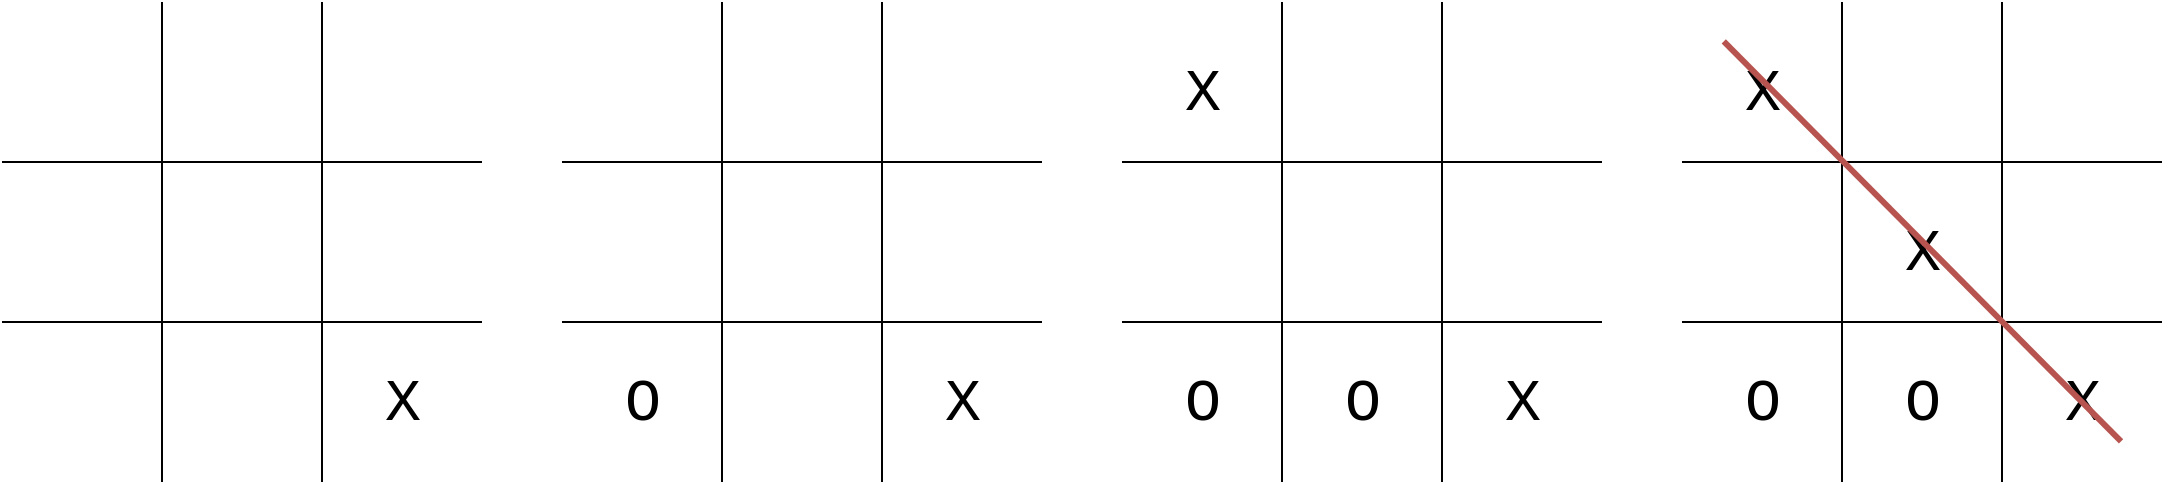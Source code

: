 <mxfile version="20.1.1" type="device"><diagram id="5GFSlamdHWp1mPRFk056" name="Page-1"><mxGraphModel dx="826" dy="450" grid="1" gridSize="10" guides="1" tooltips="1" connect="1" arrows="1" fold="1" page="1" pageScale="1" pageWidth="850" pageHeight="1100" math="0" shadow="0"><root><mxCell id="0"/><mxCell id="1" parent="0"/><mxCell id="hgjFo_oYPWtcGY93SqQB-1" value="" style="endArrow=none;html=1;rounded=0;" edge="1" parent="1"><mxGeometry width="50" height="50" relative="1" as="geometry"><mxPoint x="200" y="280" as="sourcePoint"/><mxPoint x="200" y="40" as="targetPoint"/></mxGeometry></mxCell><mxCell id="hgjFo_oYPWtcGY93SqQB-2" value="" style="endArrow=none;html=1;rounded=0;" edge="1" parent="1"><mxGeometry width="50" height="50" relative="1" as="geometry"><mxPoint x="280" y="280" as="sourcePoint"/><mxPoint x="280" y="40" as="targetPoint"/></mxGeometry></mxCell><mxCell id="hgjFo_oYPWtcGY93SqQB-3" value="" style="endArrow=none;html=1;rounded=0;" edge="1" parent="1"><mxGeometry width="50" height="50" relative="1" as="geometry"><mxPoint x="120" y="120" as="sourcePoint"/><mxPoint x="360" y="120" as="targetPoint"/></mxGeometry></mxCell><mxCell id="hgjFo_oYPWtcGY93SqQB-5" value="" style="endArrow=none;html=1;rounded=0;" edge="1" parent="1"><mxGeometry width="50" height="50" relative="1" as="geometry"><mxPoint x="120.0" y="200" as="sourcePoint"/><mxPoint x="360" y="200" as="targetPoint"/></mxGeometry></mxCell><mxCell id="hgjFo_oYPWtcGY93SqQB-18" value="" style="endArrow=none;html=1;rounded=0;" edge="1" parent="1"><mxGeometry width="50" height="50" relative="1" as="geometry"><mxPoint x="480" y="280" as="sourcePoint"/><mxPoint x="480" y="40" as="targetPoint"/></mxGeometry></mxCell><mxCell id="hgjFo_oYPWtcGY93SqQB-19" value="" style="endArrow=none;html=1;rounded=0;" edge="1" parent="1"><mxGeometry width="50" height="50" relative="1" as="geometry"><mxPoint x="560" y="280" as="sourcePoint"/><mxPoint x="560" y="40" as="targetPoint"/></mxGeometry></mxCell><mxCell id="hgjFo_oYPWtcGY93SqQB-20" value="" style="endArrow=none;html=1;rounded=0;" edge="1" parent="1"><mxGeometry width="50" height="50" relative="1" as="geometry"><mxPoint x="400.0" y="120" as="sourcePoint"/><mxPoint x="640" y="120" as="targetPoint"/></mxGeometry></mxCell><mxCell id="hgjFo_oYPWtcGY93SqQB-21" value="" style="endArrow=none;html=1;rounded=0;" edge="1" parent="1"><mxGeometry width="50" height="50" relative="1" as="geometry"><mxPoint x="400.0" y="200" as="sourcePoint"/><mxPoint x="640" y="200" as="targetPoint"/></mxGeometry></mxCell><mxCell id="hgjFo_oYPWtcGY93SqQB-22" value="" style="endArrow=none;html=1;rounded=0;" edge="1" parent="1"><mxGeometry width="50" height="50" relative="1" as="geometry"><mxPoint x="760" y="280" as="sourcePoint"/><mxPoint x="760" y="40" as="targetPoint"/></mxGeometry></mxCell><mxCell id="hgjFo_oYPWtcGY93SqQB-23" value="" style="endArrow=none;html=1;rounded=0;" edge="1" parent="1"><mxGeometry width="50" height="50" relative="1" as="geometry"><mxPoint x="840" y="280" as="sourcePoint"/><mxPoint x="840" y="40" as="targetPoint"/></mxGeometry></mxCell><mxCell id="hgjFo_oYPWtcGY93SqQB-24" value="" style="endArrow=none;html=1;rounded=0;" edge="1" parent="1"><mxGeometry width="50" height="50" relative="1" as="geometry"><mxPoint x="680.0" y="120" as="sourcePoint"/><mxPoint x="920" y="120" as="targetPoint"/></mxGeometry></mxCell><mxCell id="hgjFo_oYPWtcGY93SqQB-25" value="" style="endArrow=none;html=1;rounded=0;" edge="1" parent="1"><mxGeometry width="50" height="50" relative="1" as="geometry"><mxPoint x="680.0" y="200" as="sourcePoint"/><mxPoint x="920" y="200" as="targetPoint"/></mxGeometry></mxCell><mxCell id="hgjFo_oYPWtcGY93SqQB-26" value="" style="endArrow=none;html=1;rounded=0;" edge="1" parent="1"><mxGeometry width="50" height="50" relative="1" as="geometry"><mxPoint x="1040" y="280" as="sourcePoint"/><mxPoint x="1040" y="40" as="targetPoint"/></mxGeometry></mxCell><mxCell id="hgjFo_oYPWtcGY93SqQB-27" value="" style="endArrow=none;html=1;rounded=0;" edge="1" parent="1"><mxGeometry width="50" height="50" relative="1" as="geometry"><mxPoint x="1120" y="280" as="sourcePoint"/><mxPoint x="1120" y="40" as="targetPoint"/></mxGeometry></mxCell><mxCell id="hgjFo_oYPWtcGY93SqQB-28" value="" style="endArrow=none;html=1;rounded=0;" edge="1" parent="1"><mxGeometry width="50" height="50" relative="1" as="geometry"><mxPoint x="960.0" y="120" as="sourcePoint"/><mxPoint x="1200" y="120" as="targetPoint"/></mxGeometry></mxCell><mxCell id="hgjFo_oYPWtcGY93SqQB-29" value="" style="endArrow=none;html=1;rounded=0;" edge="1" parent="1"><mxGeometry width="50" height="50" relative="1" as="geometry"><mxPoint x="960.0" y="200" as="sourcePoint"/><mxPoint x="1200" y="200" as="targetPoint"/></mxGeometry></mxCell><mxCell id="hgjFo_oYPWtcGY93SqQB-30" value="&lt;font style=&quot;font-size: 30px;&quot; face=&quot;Courier New&quot;&gt;X&lt;/font&gt;" style="text;html=1;align=center;verticalAlign=middle;resizable=0;points=[];autosize=1;strokeColor=none;fillColor=none;" vertex="1" parent="1"><mxGeometry x="300" y="215" width="40" height="50" as="geometry"/></mxCell><mxCell id="hgjFo_oYPWtcGY93SqQB-31" value="&lt;font style=&quot;font-size: 30px;&quot; face=&quot;Courier New&quot;&gt;X&lt;/font&gt;" style="text;html=1;align=center;verticalAlign=middle;resizable=0;points=[];autosize=1;strokeColor=none;fillColor=none;" vertex="1" parent="1"><mxGeometry x="580" y="215" width="40" height="50" as="geometry"/></mxCell><mxCell id="hgjFo_oYPWtcGY93SqQB-32" value="&lt;font style=&quot;font-size: 30px;&quot; face=&quot;Courier New&quot;&gt;X&lt;/font&gt;" style="text;html=1;align=center;verticalAlign=middle;resizable=0;points=[];autosize=1;strokeColor=none;fillColor=none;" vertex="1" parent="1"><mxGeometry x="860" y="215" width="40" height="50" as="geometry"/></mxCell><mxCell id="hgjFo_oYPWtcGY93SqQB-33" value="&lt;font style=&quot;font-size: 30px;&quot; face=&quot;Courier New&quot;&gt;X&lt;/font&gt;" style="text;html=1;align=center;verticalAlign=middle;resizable=0;points=[];autosize=1;strokeColor=none;fillColor=none;" vertex="1" parent="1"><mxGeometry x="1140" y="215" width="40" height="50" as="geometry"/></mxCell><mxCell id="hgjFo_oYPWtcGY93SqQB-37" value="&lt;font style=&quot;font-size: 30px;&quot; face=&quot;Courier New&quot;&gt;X&lt;/font&gt;" style="text;html=1;align=center;verticalAlign=middle;resizable=0;points=[];autosize=1;strokeColor=none;fillColor=none;" vertex="1" parent="1"><mxGeometry x="1060" y="140" width="40" height="50" as="geometry"/></mxCell><mxCell id="hgjFo_oYPWtcGY93SqQB-38" value="&lt;font style=&quot;font-size: 30px;&quot; face=&quot;Courier New&quot;&gt;X&lt;/font&gt;" style="text;html=1;align=center;verticalAlign=middle;resizable=0;points=[];autosize=1;strokeColor=none;fillColor=none;" vertex="1" parent="1"><mxGeometry x="980" y="60" width="40" height="50" as="geometry"/></mxCell><mxCell id="hgjFo_oYPWtcGY93SqQB-39" value="&lt;font style=&quot;font-size: 30px;&quot; face=&quot;Courier New&quot;&gt;X&lt;/font&gt;" style="text;html=1;align=center;verticalAlign=middle;resizable=0;points=[];autosize=1;strokeColor=none;fillColor=none;" vertex="1" parent="1"><mxGeometry x="700" y="60" width="40" height="50" as="geometry"/></mxCell><mxCell id="hgjFo_oYPWtcGY93SqQB-42" value="O" style="text;html=1;align=center;verticalAlign=middle;resizable=0;points=[];autosize=1;strokeColor=none;fillColor=none;fontSize=30;fontFamily=Courier New;" vertex="1" parent="1"><mxGeometry x="420" y="215" width="40" height="50" as="geometry"/></mxCell><mxCell id="hgjFo_oYPWtcGY93SqQB-43" value="O" style="text;html=1;align=center;verticalAlign=middle;resizable=0;points=[];autosize=1;strokeColor=none;fillColor=none;fontSize=30;fontFamily=Courier New;" vertex="1" parent="1"><mxGeometry x="700" y="215" width="40" height="50" as="geometry"/></mxCell><mxCell id="hgjFo_oYPWtcGY93SqQB-44" value="O" style="text;html=1;align=center;verticalAlign=middle;resizable=0;points=[];autosize=1;strokeColor=none;fillColor=none;fontSize=30;fontFamily=Courier New;" vertex="1" parent="1"><mxGeometry x="780" y="215" width="40" height="50" as="geometry"/></mxCell><mxCell id="hgjFo_oYPWtcGY93SqQB-45" value="O" style="text;html=1;align=center;verticalAlign=middle;resizable=0;points=[];autosize=1;strokeColor=none;fillColor=none;fontSize=30;fontFamily=Courier New;" vertex="1" parent="1"><mxGeometry x="980" y="215" width="40" height="50" as="geometry"/></mxCell><mxCell id="hgjFo_oYPWtcGY93SqQB-46" value="O" style="text;html=1;align=center;verticalAlign=middle;resizable=0;points=[];autosize=1;strokeColor=none;fillColor=none;fontSize=30;fontFamily=Courier New;" vertex="1" parent="1"><mxGeometry x="1060" y="215" width="40" height="50" as="geometry"/></mxCell><mxCell id="hgjFo_oYPWtcGY93SqQB-47" value="" style="endArrow=none;html=1;rounded=0;fontFamily=Courier New;fontSize=30;entryX=0.022;entryY=-0.007;entryDx=0;entryDy=0;entryPerimeter=0;exitX=0.988;exitY=0.893;exitDx=0;exitDy=0;exitPerimeter=0;fillColor=#f8cecc;strokeColor=#b85450;strokeWidth=3;" edge="1" parent="1" source="hgjFo_oYPWtcGY93SqQB-33" target="hgjFo_oYPWtcGY93SqQB-38"><mxGeometry width="50" height="50" relative="1" as="geometry"><mxPoint x="1150" y="250" as="sourcePoint"/><mxPoint x="1200" y="200" as="targetPoint"/></mxGeometry></mxCell></root></mxGraphModel></diagram></mxfile>